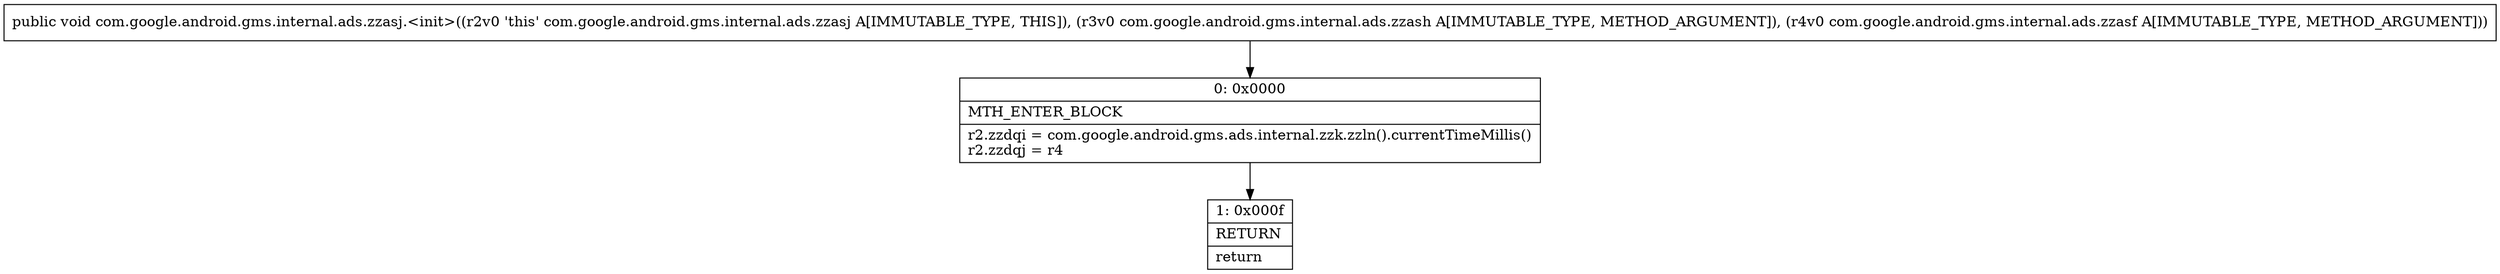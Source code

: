 digraph "CFG forcom.google.android.gms.internal.ads.zzasj.\<init\>(Lcom\/google\/android\/gms\/internal\/ads\/zzash;Lcom\/google\/android\/gms\/internal\/ads\/zzasf;)V" {
Node_0 [shape=record,label="{0\:\ 0x0000|MTH_ENTER_BLOCK\l|r2.zzdqi = com.google.android.gms.ads.internal.zzk.zzln().currentTimeMillis()\lr2.zzdqj = r4\l}"];
Node_1 [shape=record,label="{1\:\ 0x000f|RETURN\l|return\l}"];
MethodNode[shape=record,label="{public void com.google.android.gms.internal.ads.zzasj.\<init\>((r2v0 'this' com.google.android.gms.internal.ads.zzasj A[IMMUTABLE_TYPE, THIS]), (r3v0 com.google.android.gms.internal.ads.zzash A[IMMUTABLE_TYPE, METHOD_ARGUMENT]), (r4v0 com.google.android.gms.internal.ads.zzasf A[IMMUTABLE_TYPE, METHOD_ARGUMENT])) }"];
MethodNode -> Node_0;
Node_0 -> Node_1;
}


